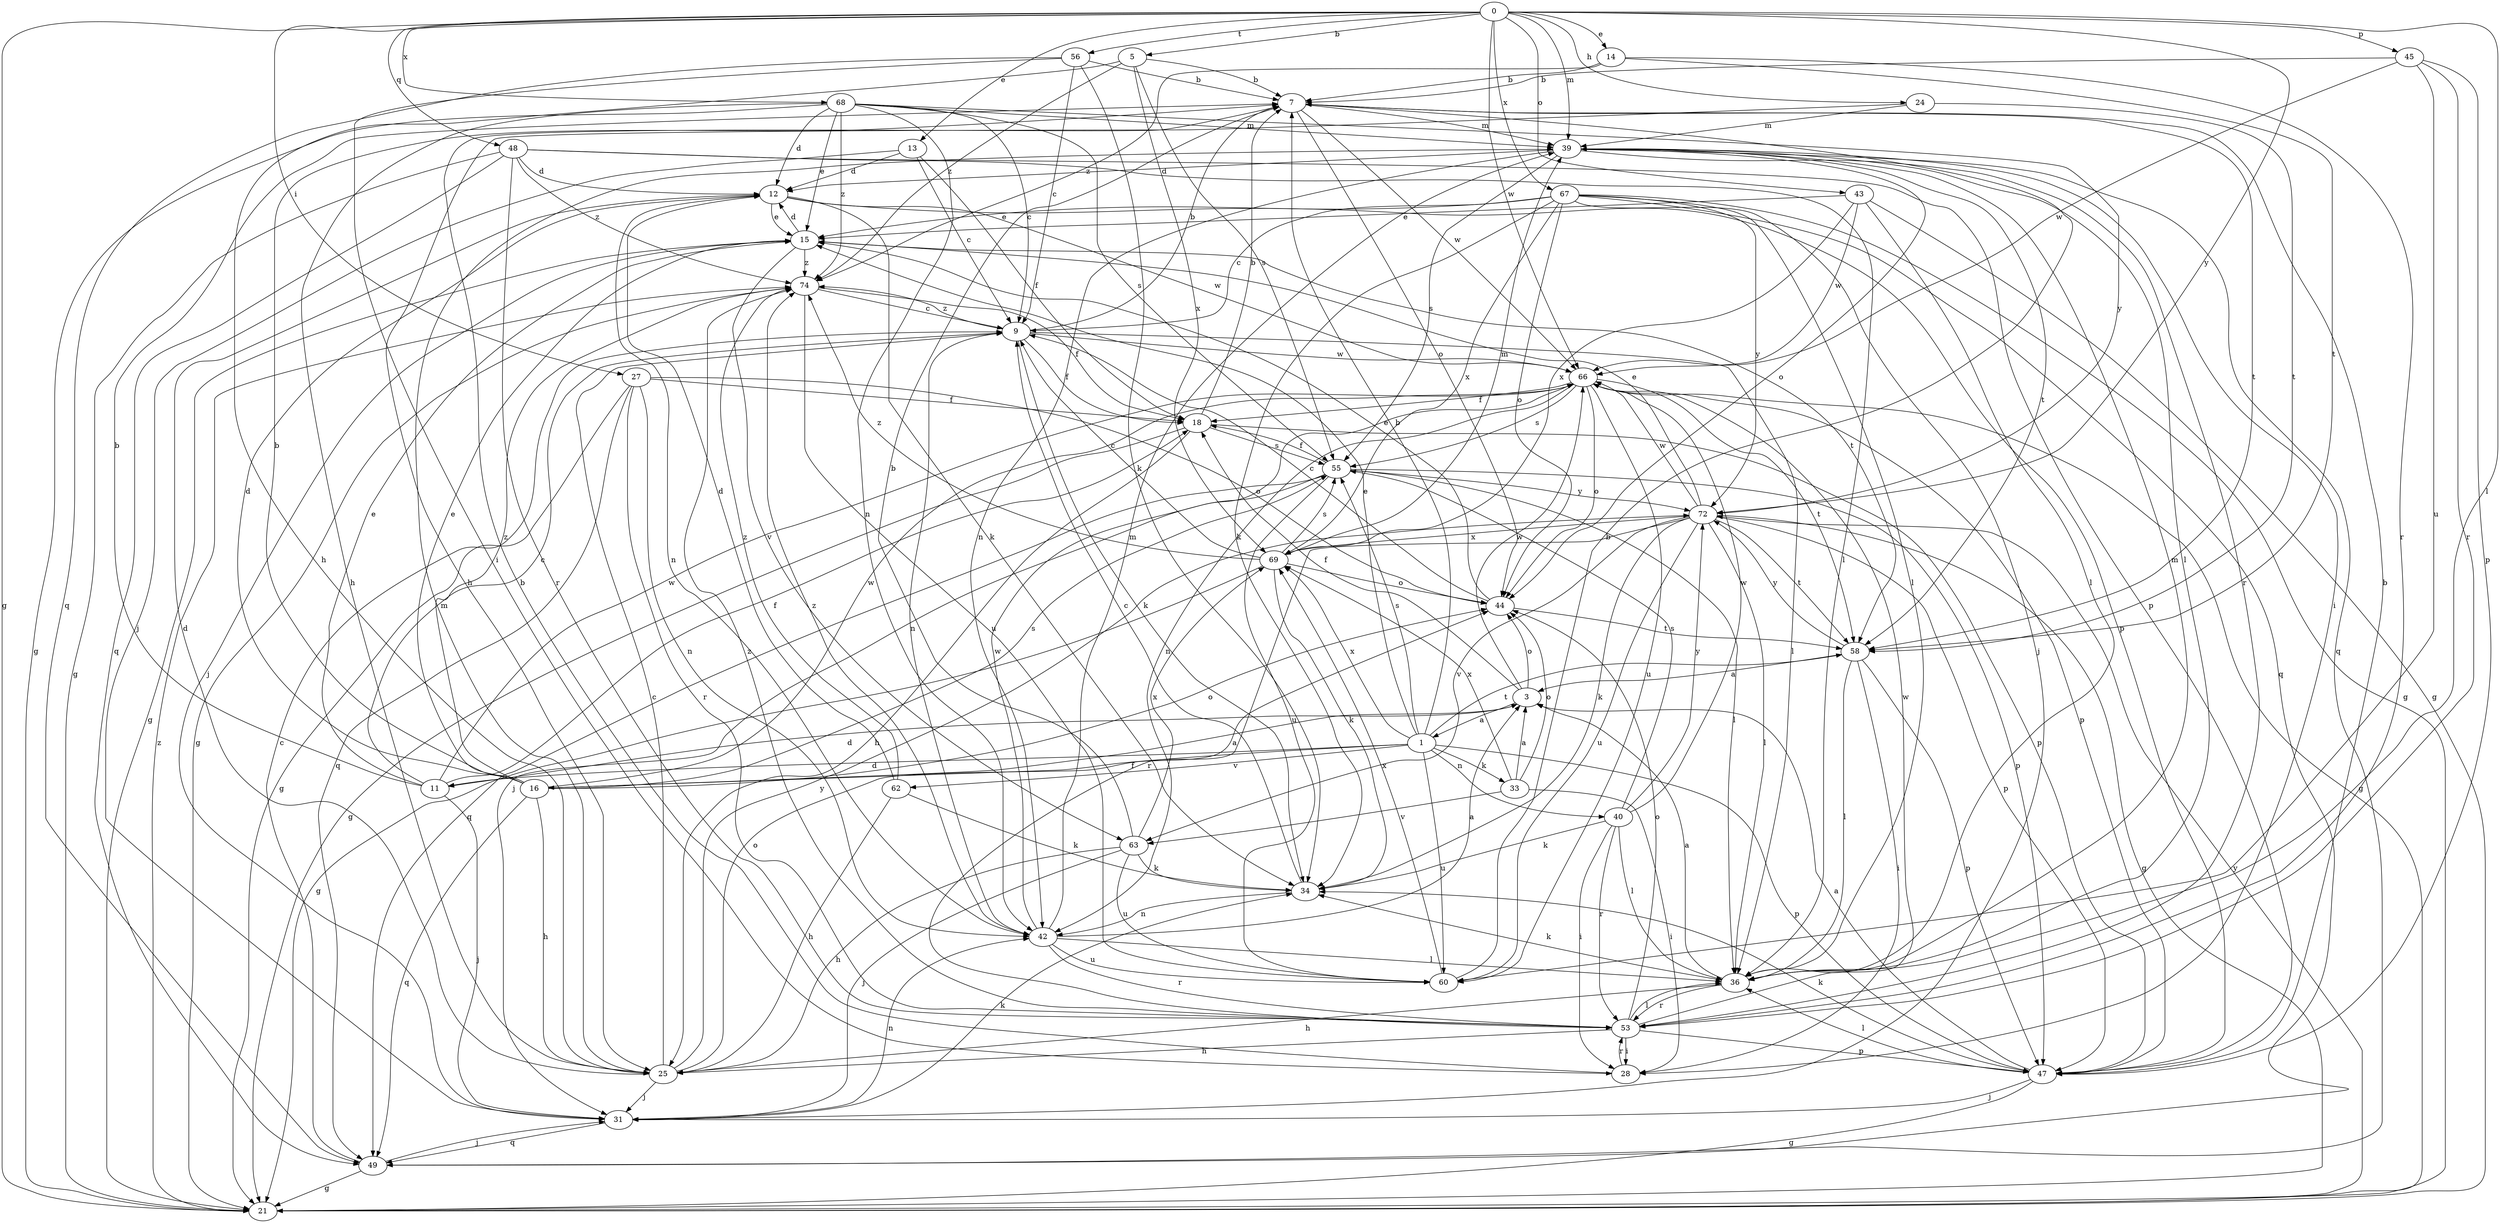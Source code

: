 strict digraph  {
0;
1;
3;
5;
7;
9;
11;
12;
13;
14;
15;
16;
18;
21;
24;
25;
27;
28;
31;
33;
34;
36;
39;
40;
42;
43;
44;
45;
47;
48;
49;
53;
55;
56;
58;
60;
62;
63;
66;
67;
68;
69;
72;
74;
0 -> 5  [label=b];
0 -> 13  [label=e];
0 -> 14  [label=e];
0 -> 21  [label=g];
0 -> 24  [label=h];
0 -> 27  [label=i];
0 -> 36  [label=l];
0 -> 39  [label=m];
0 -> 43  [label=o];
0 -> 45  [label=p];
0 -> 48  [label=q];
0 -> 56  [label=t];
0 -> 66  [label=w];
0 -> 67  [label=x];
0 -> 68  [label=x];
0 -> 72  [label=y];
1 -> 7  [label=b];
1 -> 11  [label=d];
1 -> 15  [label=e];
1 -> 16  [label=f];
1 -> 33  [label=k];
1 -> 40  [label=n];
1 -> 47  [label=p];
1 -> 55  [label=s];
1 -> 58  [label=t];
1 -> 60  [label=u];
1 -> 62  [label=v];
1 -> 69  [label=x];
3 -> 1  [label=a];
3 -> 11  [label=d];
3 -> 18  [label=f];
3 -> 44  [label=o];
3 -> 66  [label=w];
5 -> 7  [label=b];
5 -> 25  [label=h];
5 -> 55  [label=s];
5 -> 69  [label=x];
5 -> 74  [label=z];
7 -> 39  [label=m];
7 -> 44  [label=o];
7 -> 58  [label=t];
7 -> 66  [label=w];
9 -> 7  [label=b];
9 -> 18  [label=f];
9 -> 34  [label=k];
9 -> 36  [label=l];
9 -> 42  [label=n];
9 -> 66  [label=w];
9 -> 74  [label=z];
11 -> 7  [label=b];
11 -> 9  [label=c];
11 -> 15  [label=e];
11 -> 18  [label=f];
11 -> 31  [label=j];
11 -> 66  [label=w];
12 -> 15  [label=e];
12 -> 34  [label=k];
12 -> 42  [label=n];
12 -> 47  [label=p];
12 -> 66  [label=w];
13 -> 9  [label=c];
13 -> 12  [label=d];
13 -> 18  [label=f];
13 -> 31  [label=j];
14 -> 7  [label=b];
14 -> 53  [label=r];
14 -> 58  [label=t];
14 -> 74  [label=z];
15 -> 12  [label=d];
15 -> 21  [label=g];
15 -> 31  [label=j];
15 -> 58  [label=t];
15 -> 63  [label=v];
15 -> 74  [label=z];
16 -> 3  [label=a];
16 -> 7  [label=b];
16 -> 12  [label=d];
16 -> 15  [label=e];
16 -> 25  [label=h];
16 -> 44  [label=o];
16 -> 49  [label=q];
16 -> 55  [label=s];
16 -> 66  [label=w];
16 -> 74  [label=z];
18 -> 7  [label=b];
18 -> 21  [label=g];
18 -> 25  [label=h];
18 -> 47  [label=p];
18 -> 55  [label=s];
21 -> 72  [label=y];
21 -> 74  [label=z];
24 -> 25  [label=h];
24 -> 39  [label=m];
24 -> 58  [label=t];
25 -> 9  [label=c];
25 -> 12  [label=d];
25 -> 31  [label=j];
25 -> 39  [label=m];
25 -> 44  [label=o];
25 -> 72  [label=y];
27 -> 18  [label=f];
27 -> 21  [label=g];
27 -> 42  [label=n];
27 -> 44  [label=o];
27 -> 49  [label=q];
27 -> 53  [label=r];
28 -> 7  [label=b];
28 -> 53  [label=r];
31 -> 34  [label=k];
31 -> 42  [label=n];
31 -> 49  [label=q];
33 -> 3  [label=a];
33 -> 28  [label=i];
33 -> 44  [label=o];
33 -> 63  [label=v];
33 -> 69  [label=x];
34 -> 9  [label=c];
34 -> 42  [label=n];
36 -> 3  [label=a];
36 -> 25  [label=h];
36 -> 34  [label=k];
36 -> 39  [label=m];
36 -> 53  [label=r];
39 -> 12  [label=d];
39 -> 28  [label=i];
39 -> 36  [label=l];
39 -> 42  [label=n];
39 -> 44  [label=o];
39 -> 49  [label=q];
39 -> 53  [label=r];
39 -> 55  [label=s];
39 -> 58  [label=t];
40 -> 28  [label=i];
40 -> 34  [label=k];
40 -> 36  [label=l];
40 -> 53  [label=r];
40 -> 55  [label=s];
40 -> 66  [label=w];
40 -> 72  [label=y];
42 -> 3  [label=a];
42 -> 36  [label=l];
42 -> 39  [label=m];
42 -> 53  [label=r];
42 -> 60  [label=u];
42 -> 66  [label=w];
42 -> 74  [label=z];
43 -> 15  [label=e];
43 -> 21  [label=g];
43 -> 36  [label=l];
43 -> 66  [label=w];
43 -> 69  [label=x];
44 -> 9  [label=c];
44 -> 15  [label=e];
44 -> 58  [label=t];
45 -> 7  [label=b];
45 -> 47  [label=p];
45 -> 53  [label=r];
45 -> 60  [label=u];
45 -> 66  [label=w];
47 -> 3  [label=a];
47 -> 7  [label=b];
47 -> 21  [label=g];
47 -> 31  [label=j];
47 -> 34  [label=k];
47 -> 36  [label=l];
48 -> 12  [label=d];
48 -> 21  [label=g];
48 -> 36  [label=l];
48 -> 47  [label=p];
48 -> 49  [label=q];
48 -> 53  [label=r];
48 -> 74  [label=z];
49 -> 9  [label=c];
49 -> 21  [label=g];
49 -> 31  [label=j];
53 -> 25  [label=h];
53 -> 28  [label=i];
53 -> 36  [label=l];
53 -> 44  [label=o];
53 -> 47  [label=p];
53 -> 66  [label=w];
53 -> 74  [label=z];
55 -> 18  [label=f];
55 -> 31  [label=j];
55 -> 36  [label=l];
55 -> 47  [label=p];
55 -> 49  [label=q];
55 -> 60  [label=u];
55 -> 72  [label=y];
56 -> 7  [label=b];
56 -> 9  [label=c];
56 -> 28  [label=i];
56 -> 34  [label=k];
56 -> 49  [label=q];
58 -> 3  [label=a];
58 -> 28  [label=i];
58 -> 36  [label=l];
58 -> 47  [label=p];
58 -> 72  [label=y];
60 -> 7  [label=b];
60 -> 69  [label=x];
62 -> 12  [label=d];
62 -> 25  [label=h];
62 -> 34  [label=k];
62 -> 74  [label=z];
63 -> 7  [label=b];
63 -> 25  [label=h];
63 -> 31  [label=j];
63 -> 34  [label=k];
63 -> 60  [label=u];
63 -> 69  [label=x];
66 -> 18  [label=f];
66 -> 21  [label=g];
66 -> 42  [label=n];
66 -> 44  [label=o];
66 -> 47  [label=p];
66 -> 55  [label=s];
66 -> 58  [label=t];
66 -> 60  [label=u];
67 -> 9  [label=c];
67 -> 15  [label=e];
67 -> 21  [label=g];
67 -> 31  [label=j];
67 -> 34  [label=k];
67 -> 36  [label=l];
67 -> 44  [label=o];
67 -> 49  [label=q];
67 -> 69  [label=x];
67 -> 72  [label=y];
68 -> 9  [label=c];
68 -> 12  [label=d];
68 -> 15  [label=e];
68 -> 21  [label=g];
68 -> 25  [label=h];
68 -> 39  [label=m];
68 -> 42  [label=n];
68 -> 55  [label=s];
68 -> 72  [label=y];
68 -> 74  [label=z];
69 -> 9  [label=c];
69 -> 21  [label=g];
69 -> 34  [label=k];
69 -> 39  [label=m];
69 -> 44  [label=o];
69 -> 55  [label=s];
69 -> 74  [label=z];
72 -> 15  [label=e];
72 -> 21  [label=g];
72 -> 34  [label=k];
72 -> 36  [label=l];
72 -> 47  [label=p];
72 -> 53  [label=r];
72 -> 58  [label=t];
72 -> 60  [label=u];
72 -> 63  [label=v];
72 -> 66  [label=w];
72 -> 69  [label=x];
74 -> 9  [label=c];
74 -> 18  [label=f];
74 -> 21  [label=g];
74 -> 60  [label=u];
}
